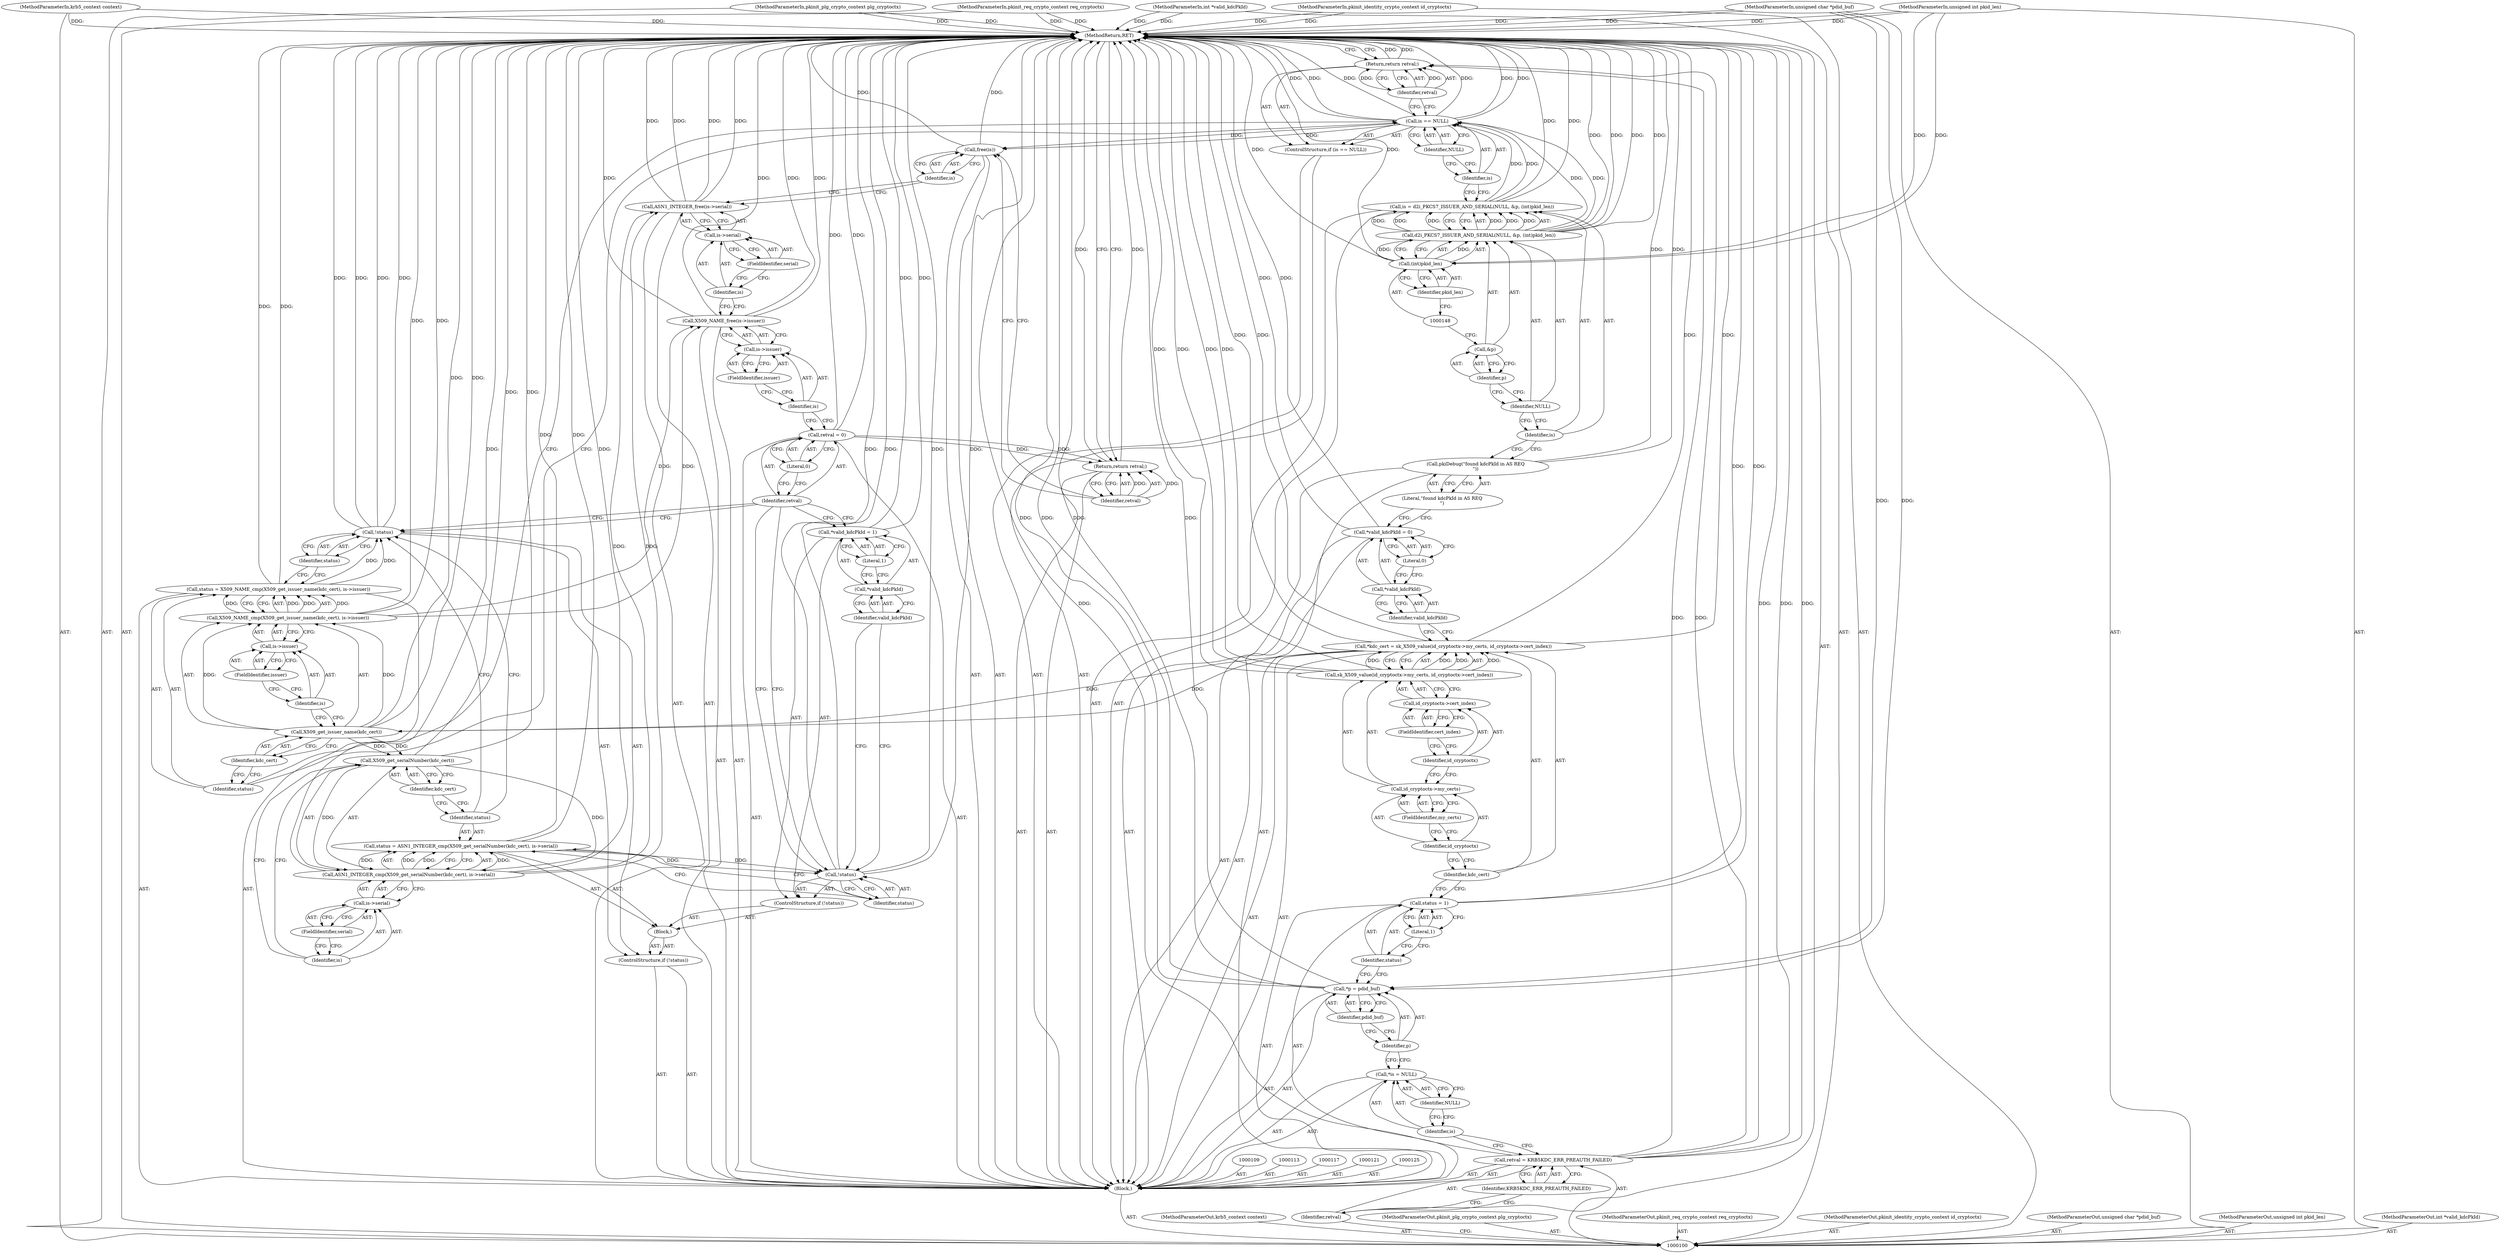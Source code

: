 digraph "0_krb5_f249555301940c6df3a2cdda13b56b5674eebc2e" {
"1000198" [label="(MethodReturn,RET)"];
"1000101" [label="(MethodParameterIn,krb5_context context)"];
"1000292" [label="(MethodParameterOut,krb5_context context)"];
"1000114" [label="(Call,*is = NULL)"];
"1000115" [label="(Identifier,is)"];
"1000116" [label="(Identifier,NULL)"];
"1000118" [label="(Call,*p = pdid_buf)"];
"1000119" [label="(Identifier,p)"];
"1000120" [label="(Identifier,pdid_buf)"];
"1000124" [label="(Literal,1)"];
"1000122" [label="(Call,status = 1)"];
"1000123" [label="(Identifier,status)"];
"1000127" [label="(Identifier,kdc_cert)"];
"1000128" [label="(Call,sk_X509_value(id_cryptoctx->my_certs, id_cryptoctx->cert_index))"];
"1000129" [label="(Call,id_cryptoctx->my_certs)"];
"1000130" [label="(Identifier,id_cryptoctx)"];
"1000131" [label="(FieldIdentifier,my_certs)"];
"1000132" [label="(Call,id_cryptoctx->cert_index)"];
"1000133" [label="(Identifier,id_cryptoctx)"];
"1000134" [label="(FieldIdentifier,cert_index)"];
"1000126" [label="(Call,*kdc_cert = sk_X509_value(id_cryptoctx->my_certs, id_cryptoctx->cert_index))"];
"1000138" [label="(Literal,0)"];
"1000135" [label="(Call,*valid_kdcPkId = 0)"];
"1000136" [label="(Call,*valid_kdcPkId)"];
"1000137" [label="(Identifier,valid_kdcPkId)"];
"1000140" [label="(Literal,\"found kdcPkId in AS REQ\n\")"];
"1000139" [label="(Call,pkiDebug(\"found kdcPkId in AS REQ\n\"))"];
"1000143" [label="(Call,d2i_PKCS7_ISSUER_AND_SERIAL(NULL, &p, (int)pkid_len))"];
"1000144" [label="(Identifier,NULL)"];
"1000145" [label="(Call,&p)"];
"1000146" [label="(Identifier,p)"];
"1000147" [label="(Call,(int)pkid_len)"];
"1000141" [label="(Call,is = d2i_PKCS7_ISSUER_AND_SERIAL(NULL, &p, (int)pkid_len))"];
"1000142" [label="(Identifier,is)"];
"1000149" [label="(Identifier,pkid_len)"];
"1000153" [label="(Identifier,NULL)"];
"1000150" [label="(ControlStructure,if (is == NULL))"];
"1000151" [label="(Call,is == NULL)"];
"1000152" [label="(Identifier,is)"];
"1000155" [label="(Identifier,retval)"];
"1000154" [label="(Return,return retval;)"];
"1000102" [label="(MethodParameterIn,pkinit_plg_crypto_context plg_cryptoctx)"];
"1000293" [label="(MethodParameterOut,pkinit_plg_crypto_context plg_cryptoctx)"];
"1000158" [label="(Call,X509_NAME_cmp(X509_get_issuer_name(kdc_cert), is->issuer))"];
"1000159" [label="(Call,X509_get_issuer_name(kdc_cert))"];
"1000160" [label="(Identifier,kdc_cert)"];
"1000156" [label="(Call,status = X509_NAME_cmp(X509_get_issuer_name(kdc_cert), is->issuer))"];
"1000157" [label="(Identifier,status)"];
"1000161" [label="(Call,is->issuer)"];
"1000162" [label="(Identifier,is)"];
"1000163" [label="(FieldIdentifier,issuer)"];
"1000166" [label="(Identifier,status)"];
"1000167" [label="(Block,)"];
"1000164" [label="(ControlStructure,if (!status))"];
"1000165" [label="(Call,!status)"];
"1000170" [label="(Call,ASN1_INTEGER_cmp(X509_get_serialNumber(kdc_cert), is->serial))"];
"1000171" [label="(Call,X509_get_serialNumber(kdc_cert))"];
"1000172" [label="(Identifier,kdc_cert)"];
"1000173" [label="(Call,is->serial)"];
"1000174" [label="(Identifier,is)"];
"1000175" [label="(FieldIdentifier,serial)"];
"1000168" [label="(Call,status = ASN1_INTEGER_cmp(X509_get_serialNumber(kdc_cert), is->serial))"];
"1000169" [label="(Identifier,status)"];
"1000177" [label="(Call,!status)"];
"1000178" [label="(Identifier,status)"];
"1000176" [label="(ControlStructure,if (!status))"];
"1000179" [label="(Call,*valid_kdcPkId = 1)"];
"1000180" [label="(Call,*valid_kdcPkId)"];
"1000181" [label="(Identifier,valid_kdcPkId)"];
"1000182" [label="(Literal,1)"];
"1000185" [label="(Literal,0)"];
"1000183" [label="(Call,retval = 0)"];
"1000184" [label="(Identifier,retval)"];
"1000187" [label="(Call,is->issuer)"];
"1000188" [label="(Identifier,is)"];
"1000189" [label="(FieldIdentifier,issuer)"];
"1000186" [label="(Call,X509_NAME_free(is->issuer))"];
"1000103" [label="(MethodParameterIn,pkinit_req_crypto_context req_cryptoctx)"];
"1000294" [label="(MethodParameterOut,pkinit_req_crypto_context req_cryptoctx)"];
"1000191" [label="(Call,is->serial)"];
"1000192" [label="(Identifier,is)"];
"1000193" [label="(FieldIdentifier,serial)"];
"1000190" [label="(Call,ASN1_INTEGER_free(is->serial))"];
"1000195" [label="(Identifier,is)"];
"1000194" [label="(Call,free(is))"];
"1000197" [label="(Identifier,retval)"];
"1000196" [label="(Return,return retval;)"];
"1000104" [label="(MethodParameterIn,pkinit_identity_crypto_context id_cryptoctx)"];
"1000295" [label="(MethodParameterOut,pkinit_identity_crypto_context id_cryptoctx)"];
"1000105" [label="(MethodParameterIn,unsigned char *pdid_buf)"];
"1000296" [label="(MethodParameterOut,unsigned char *pdid_buf)"];
"1000106" [label="(MethodParameterIn,unsigned int pkid_len)"];
"1000297" [label="(MethodParameterOut,unsigned int pkid_len)"];
"1000107" [label="(MethodParameterIn,int *valid_kdcPkId)"];
"1000298" [label="(MethodParameterOut,int *valid_kdcPkId)"];
"1000108" [label="(Block,)"];
"1000110" [label="(Call,retval = KRB5KDC_ERR_PREAUTH_FAILED)"];
"1000111" [label="(Identifier,retval)"];
"1000112" [label="(Identifier,KRB5KDC_ERR_PREAUTH_FAILED)"];
"1000198" -> "1000100"  [label="AST: "];
"1000198" -> "1000154"  [label="CFG: "];
"1000198" -> "1000196"  [label="CFG: "];
"1000196" -> "1000198"  [label="DDG: "];
"1000190" -> "1000198"  [label="DDG: "];
"1000190" -> "1000198"  [label="DDG: "];
"1000105" -> "1000198"  [label="DDG: "];
"1000147" -> "1000198"  [label="DDG: "];
"1000118" -> "1000198"  [label="DDG: "];
"1000118" -> "1000198"  [label="DDG: "];
"1000106" -> "1000198"  [label="DDG: "];
"1000165" -> "1000198"  [label="DDG: "];
"1000165" -> "1000198"  [label="DDG: "];
"1000177" -> "1000198"  [label="DDG: "];
"1000177" -> "1000198"  [label="DDG: "];
"1000158" -> "1000198"  [label="DDG: "];
"1000186" -> "1000198"  [label="DDG: "];
"1000186" -> "1000198"  [label="DDG: "];
"1000171" -> "1000198"  [label="DDG: "];
"1000107" -> "1000198"  [label="DDG: "];
"1000151" -> "1000198"  [label="DDG: "];
"1000151" -> "1000198"  [label="DDG: "];
"1000151" -> "1000198"  [label="DDG: "];
"1000104" -> "1000198"  [label="DDG: "];
"1000159" -> "1000198"  [label="DDG: "];
"1000122" -> "1000198"  [label="DDG: "];
"1000128" -> "1000198"  [label="DDG: "];
"1000128" -> "1000198"  [label="DDG: "];
"1000139" -> "1000198"  [label="DDG: "];
"1000194" -> "1000198"  [label="DDG: "];
"1000183" -> "1000198"  [label="DDG: "];
"1000156" -> "1000198"  [label="DDG: "];
"1000103" -> "1000198"  [label="DDG: "];
"1000179" -> "1000198"  [label="DDG: "];
"1000126" -> "1000198"  [label="DDG: "];
"1000126" -> "1000198"  [label="DDG: "];
"1000102" -> "1000198"  [label="DDG: "];
"1000110" -> "1000198"  [label="DDG: "];
"1000110" -> "1000198"  [label="DDG: "];
"1000101" -> "1000198"  [label="DDG: "];
"1000141" -> "1000198"  [label="DDG: "];
"1000135" -> "1000198"  [label="DDG: "];
"1000143" -> "1000198"  [label="DDG: "];
"1000143" -> "1000198"  [label="DDG: "];
"1000170" -> "1000198"  [label="DDG: "];
"1000168" -> "1000198"  [label="DDG: "];
"1000154" -> "1000198"  [label="DDG: "];
"1000101" -> "1000100"  [label="AST: "];
"1000101" -> "1000198"  [label="DDG: "];
"1000292" -> "1000100"  [label="AST: "];
"1000114" -> "1000108"  [label="AST: "];
"1000114" -> "1000116"  [label="CFG: "];
"1000115" -> "1000114"  [label="AST: "];
"1000116" -> "1000114"  [label="AST: "];
"1000119" -> "1000114"  [label="CFG: "];
"1000115" -> "1000114"  [label="AST: "];
"1000115" -> "1000110"  [label="CFG: "];
"1000116" -> "1000115"  [label="CFG: "];
"1000116" -> "1000114"  [label="AST: "];
"1000116" -> "1000115"  [label="CFG: "];
"1000114" -> "1000116"  [label="CFG: "];
"1000118" -> "1000108"  [label="AST: "];
"1000118" -> "1000120"  [label="CFG: "];
"1000119" -> "1000118"  [label="AST: "];
"1000120" -> "1000118"  [label="AST: "];
"1000123" -> "1000118"  [label="CFG: "];
"1000118" -> "1000198"  [label="DDG: "];
"1000118" -> "1000198"  [label="DDG: "];
"1000105" -> "1000118"  [label="DDG: "];
"1000119" -> "1000118"  [label="AST: "];
"1000119" -> "1000114"  [label="CFG: "];
"1000120" -> "1000119"  [label="CFG: "];
"1000120" -> "1000118"  [label="AST: "];
"1000120" -> "1000119"  [label="CFG: "];
"1000118" -> "1000120"  [label="CFG: "];
"1000124" -> "1000122"  [label="AST: "];
"1000124" -> "1000123"  [label="CFG: "];
"1000122" -> "1000124"  [label="CFG: "];
"1000122" -> "1000108"  [label="AST: "];
"1000122" -> "1000124"  [label="CFG: "];
"1000123" -> "1000122"  [label="AST: "];
"1000124" -> "1000122"  [label="AST: "];
"1000127" -> "1000122"  [label="CFG: "];
"1000122" -> "1000198"  [label="DDG: "];
"1000123" -> "1000122"  [label="AST: "];
"1000123" -> "1000118"  [label="CFG: "];
"1000124" -> "1000123"  [label="CFG: "];
"1000127" -> "1000126"  [label="AST: "];
"1000127" -> "1000122"  [label="CFG: "];
"1000130" -> "1000127"  [label="CFG: "];
"1000128" -> "1000126"  [label="AST: "];
"1000128" -> "1000132"  [label="CFG: "];
"1000129" -> "1000128"  [label="AST: "];
"1000132" -> "1000128"  [label="AST: "];
"1000126" -> "1000128"  [label="CFG: "];
"1000128" -> "1000198"  [label="DDG: "];
"1000128" -> "1000198"  [label="DDG: "];
"1000128" -> "1000126"  [label="DDG: "];
"1000128" -> "1000126"  [label="DDG: "];
"1000129" -> "1000128"  [label="AST: "];
"1000129" -> "1000131"  [label="CFG: "];
"1000130" -> "1000129"  [label="AST: "];
"1000131" -> "1000129"  [label="AST: "];
"1000133" -> "1000129"  [label="CFG: "];
"1000130" -> "1000129"  [label="AST: "];
"1000130" -> "1000127"  [label="CFG: "];
"1000131" -> "1000130"  [label="CFG: "];
"1000131" -> "1000129"  [label="AST: "];
"1000131" -> "1000130"  [label="CFG: "];
"1000129" -> "1000131"  [label="CFG: "];
"1000132" -> "1000128"  [label="AST: "];
"1000132" -> "1000134"  [label="CFG: "];
"1000133" -> "1000132"  [label="AST: "];
"1000134" -> "1000132"  [label="AST: "];
"1000128" -> "1000132"  [label="CFG: "];
"1000133" -> "1000132"  [label="AST: "];
"1000133" -> "1000129"  [label="CFG: "];
"1000134" -> "1000133"  [label="CFG: "];
"1000134" -> "1000132"  [label="AST: "];
"1000134" -> "1000133"  [label="CFG: "];
"1000132" -> "1000134"  [label="CFG: "];
"1000126" -> "1000108"  [label="AST: "];
"1000126" -> "1000128"  [label="CFG: "];
"1000127" -> "1000126"  [label="AST: "];
"1000128" -> "1000126"  [label="AST: "];
"1000137" -> "1000126"  [label="CFG: "];
"1000126" -> "1000198"  [label="DDG: "];
"1000126" -> "1000198"  [label="DDG: "];
"1000128" -> "1000126"  [label="DDG: "];
"1000128" -> "1000126"  [label="DDG: "];
"1000126" -> "1000159"  [label="DDG: "];
"1000138" -> "1000135"  [label="AST: "];
"1000138" -> "1000136"  [label="CFG: "];
"1000135" -> "1000138"  [label="CFG: "];
"1000135" -> "1000108"  [label="AST: "];
"1000135" -> "1000138"  [label="CFG: "];
"1000136" -> "1000135"  [label="AST: "];
"1000138" -> "1000135"  [label="AST: "];
"1000140" -> "1000135"  [label="CFG: "];
"1000135" -> "1000198"  [label="DDG: "];
"1000136" -> "1000135"  [label="AST: "];
"1000136" -> "1000137"  [label="CFG: "];
"1000137" -> "1000136"  [label="AST: "];
"1000138" -> "1000136"  [label="CFG: "];
"1000137" -> "1000136"  [label="AST: "];
"1000137" -> "1000126"  [label="CFG: "];
"1000136" -> "1000137"  [label="CFG: "];
"1000140" -> "1000139"  [label="AST: "];
"1000140" -> "1000135"  [label="CFG: "];
"1000139" -> "1000140"  [label="CFG: "];
"1000139" -> "1000108"  [label="AST: "];
"1000139" -> "1000140"  [label="CFG: "];
"1000140" -> "1000139"  [label="AST: "];
"1000142" -> "1000139"  [label="CFG: "];
"1000139" -> "1000198"  [label="DDG: "];
"1000143" -> "1000141"  [label="AST: "];
"1000143" -> "1000147"  [label="CFG: "];
"1000144" -> "1000143"  [label="AST: "];
"1000145" -> "1000143"  [label="AST: "];
"1000147" -> "1000143"  [label="AST: "];
"1000141" -> "1000143"  [label="CFG: "];
"1000143" -> "1000198"  [label="DDG: "];
"1000143" -> "1000198"  [label="DDG: "];
"1000143" -> "1000141"  [label="DDG: "];
"1000143" -> "1000141"  [label="DDG: "];
"1000143" -> "1000141"  [label="DDG: "];
"1000147" -> "1000143"  [label="DDG: "];
"1000143" -> "1000151"  [label="DDG: "];
"1000144" -> "1000143"  [label="AST: "];
"1000144" -> "1000142"  [label="CFG: "];
"1000146" -> "1000144"  [label="CFG: "];
"1000145" -> "1000143"  [label="AST: "];
"1000145" -> "1000146"  [label="CFG: "];
"1000146" -> "1000145"  [label="AST: "];
"1000148" -> "1000145"  [label="CFG: "];
"1000146" -> "1000145"  [label="AST: "];
"1000146" -> "1000144"  [label="CFG: "];
"1000145" -> "1000146"  [label="CFG: "];
"1000147" -> "1000143"  [label="AST: "];
"1000147" -> "1000149"  [label="CFG: "];
"1000148" -> "1000147"  [label="AST: "];
"1000149" -> "1000147"  [label="AST: "];
"1000143" -> "1000147"  [label="CFG: "];
"1000147" -> "1000198"  [label="DDG: "];
"1000147" -> "1000143"  [label="DDG: "];
"1000106" -> "1000147"  [label="DDG: "];
"1000141" -> "1000108"  [label="AST: "];
"1000141" -> "1000143"  [label="CFG: "];
"1000142" -> "1000141"  [label="AST: "];
"1000143" -> "1000141"  [label="AST: "];
"1000152" -> "1000141"  [label="CFG: "];
"1000141" -> "1000198"  [label="DDG: "];
"1000143" -> "1000141"  [label="DDG: "];
"1000143" -> "1000141"  [label="DDG: "];
"1000143" -> "1000141"  [label="DDG: "];
"1000141" -> "1000151"  [label="DDG: "];
"1000142" -> "1000141"  [label="AST: "];
"1000142" -> "1000139"  [label="CFG: "];
"1000144" -> "1000142"  [label="CFG: "];
"1000149" -> "1000147"  [label="AST: "];
"1000149" -> "1000148"  [label="CFG: "];
"1000147" -> "1000149"  [label="CFG: "];
"1000153" -> "1000151"  [label="AST: "];
"1000153" -> "1000152"  [label="CFG: "];
"1000151" -> "1000153"  [label="CFG: "];
"1000150" -> "1000108"  [label="AST: "];
"1000151" -> "1000150"  [label="AST: "];
"1000154" -> "1000150"  [label="AST: "];
"1000151" -> "1000150"  [label="AST: "];
"1000151" -> "1000153"  [label="CFG: "];
"1000152" -> "1000151"  [label="AST: "];
"1000153" -> "1000151"  [label="AST: "];
"1000155" -> "1000151"  [label="CFG: "];
"1000157" -> "1000151"  [label="CFG: "];
"1000151" -> "1000198"  [label="DDG: "];
"1000151" -> "1000198"  [label="DDG: "];
"1000151" -> "1000198"  [label="DDG: "];
"1000141" -> "1000151"  [label="DDG: "];
"1000143" -> "1000151"  [label="DDG: "];
"1000151" -> "1000194"  [label="DDG: "];
"1000152" -> "1000151"  [label="AST: "];
"1000152" -> "1000141"  [label="CFG: "];
"1000153" -> "1000152"  [label="CFG: "];
"1000155" -> "1000154"  [label="AST: "];
"1000155" -> "1000151"  [label="CFG: "];
"1000154" -> "1000155"  [label="CFG: "];
"1000155" -> "1000154"  [label="DDG: "];
"1000154" -> "1000150"  [label="AST: "];
"1000154" -> "1000155"  [label="CFG: "];
"1000155" -> "1000154"  [label="AST: "];
"1000198" -> "1000154"  [label="CFG: "];
"1000154" -> "1000198"  [label="DDG: "];
"1000155" -> "1000154"  [label="DDG: "];
"1000110" -> "1000154"  [label="DDG: "];
"1000102" -> "1000100"  [label="AST: "];
"1000102" -> "1000198"  [label="DDG: "];
"1000293" -> "1000100"  [label="AST: "];
"1000158" -> "1000156"  [label="AST: "];
"1000158" -> "1000161"  [label="CFG: "];
"1000159" -> "1000158"  [label="AST: "];
"1000161" -> "1000158"  [label="AST: "];
"1000156" -> "1000158"  [label="CFG: "];
"1000158" -> "1000198"  [label="DDG: "];
"1000158" -> "1000156"  [label="DDG: "];
"1000158" -> "1000156"  [label="DDG: "];
"1000159" -> "1000158"  [label="DDG: "];
"1000158" -> "1000186"  [label="DDG: "];
"1000159" -> "1000158"  [label="AST: "];
"1000159" -> "1000160"  [label="CFG: "];
"1000160" -> "1000159"  [label="AST: "];
"1000162" -> "1000159"  [label="CFG: "];
"1000159" -> "1000198"  [label="DDG: "];
"1000159" -> "1000158"  [label="DDG: "];
"1000126" -> "1000159"  [label="DDG: "];
"1000159" -> "1000171"  [label="DDG: "];
"1000160" -> "1000159"  [label="AST: "];
"1000160" -> "1000157"  [label="CFG: "];
"1000159" -> "1000160"  [label="CFG: "];
"1000156" -> "1000108"  [label="AST: "];
"1000156" -> "1000158"  [label="CFG: "];
"1000157" -> "1000156"  [label="AST: "];
"1000158" -> "1000156"  [label="AST: "];
"1000166" -> "1000156"  [label="CFG: "];
"1000156" -> "1000198"  [label="DDG: "];
"1000158" -> "1000156"  [label="DDG: "];
"1000158" -> "1000156"  [label="DDG: "];
"1000156" -> "1000165"  [label="DDG: "];
"1000157" -> "1000156"  [label="AST: "];
"1000157" -> "1000151"  [label="CFG: "];
"1000160" -> "1000157"  [label="CFG: "];
"1000161" -> "1000158"  [label="AST: "];
"1000161" -> "1000163"  [label="CFG: "];
"1000162" -> "1000161"  [label="AST: "];
"1000163" -> "1000161"  [label="AST: "];
"1000158" -> "1000161"  [label="CFG: "];
"1000162" -> "1000161"  [label="AST: "];
"1000162" -> "1000159"  [label="CFG: "];
"1000163" -> "1000162"  [label="CFG: "];
"1000163" -> "1000161"  [label="AST: "];
"1000163" -> "1000162"  [label="CFG: "];
"1000161" -> "1000163"  [label="CFG: "];
"1000166" -> "1000165"  [label="AST: "];
"1000166" -> "1000156"  [label="CFG: "];
"1000165" -> "1000166"  [label="CFG: "];
"1000167" -> "1000164"  [label="AST: "];
"1000168" -> "1000167"  [label="AST: "];
"1000176" -> "1000167"  [label="AST: "];
"1000164" -> "1000108"  [label="AST: "];
"1000165" -> "1000164"  [label="AST: "];
"1000167" -> "1000164"  [label="AST: "];
"1000165" -> "1000164"  [label="AST: "];
"1000165" -> "1000166"  [label="CFG: "];
"1000166" -> "1000165"  [label="AST: "];
"1000169" -> "1000165"  [label="CFG: "];
"1000184" -> "1000165"  [label="CFG: "];
"1000165" -> "1000198"  [label="DDG: "];
"1000165" -> "1000198"  [label="DDG: "];
"1000156" -> "1000165"  [label="DDG: "];
"1000170" -> "1000168"  [label="AST: "];
"1000170" -> "1000173"  [label="CFG: "];
"1000171" -> "1000170"  [label="AST: "];
"1000173" -> "1000170"  [label="AST: "];
"1000168" -> "1000170"  [label="CFG: "];
"1000170" -> "1000198"  [label="DDG: "];
"1000170" -> "1000168"  [label="DDG: "];
"1000170" -> "1000168"  [label="DDG: "];
"1000171" -> "1000170"  [label="DDG: "];
"1000170" -> "1000190"  [label="DDG: "];
"1000171" -> "1000170"  [label="AST: "];
"1000171" -> "1000172"  [label="CFG: "];
"1000172" -> "1000171"  [label="AST: "];
"1000174" -> "1000171"  [label="CFG: "];
"1000171" -> "1000198"  [label="DDG: "];
"1000171" -> "1000170"  [label="DDG: "];
"1000159" -> "1000171"  [label="DDG: "];
"1000172" -> "1000171"  [label="AST: "];
"1000172" -> "1000169"  [label="CFG: "];
"1000171" -> "1000172"  [label="CFG: "];
"1000173" -> "1000170"  [label="AST: "];
"1000173" -> "1000175"  [label="CFG: "];
"1000174" -> "1000173"  [label="AST: "];
"1000175" -> "1000173"  [label="AST: "];
"1000170" -> "1000173"  [label="CFG: "];
"1000174" -> "1000173"  [label="AST: "];
"1000174" -> "1000171"  [label="CFG: "];
"1000175" -> "1000174"  [label="CFG: "];
"1000175" -> "1000173"  [label="AST: "];
"1000175" -> "1000174"  [label="CFG: "];
"1000173" -> "1000175"  [label="CFG: "];
"1000168" -> "1000167"  [label="AST: "];
"1000168" -> "1000170"  [label="CFG: "];
"1000169" -> "1000168"  [label="AST: "];
"1000170" -> "1000168"  [label="AST: "];
"1000178" -> "1000168"  [label="CFG: "];
"1000168" -> "1000198"  [label="DDG: "];
"1000170" -> "1000168"  [label="DDG: "];
"1000170" -> "1000168"  [label="DDG: "];
"1000168" -> "1000177"  [label="DDG: "];
"1000169" -> "1000168"  [label="AST: "];
"1000169" -> "1000165"  [label="CFG: "];
"1000172" -> "1000169"  [label="CFG: "];
"1000177" -> "1000176"  [label="AST: "];
"1000177" -> "1000178"  [label="CFG: "];
"1000178" -> "1000177"  [label="AST: "];
"1000181" -> "1000177"  [label="CFG: "];
"1000184" -> "1000177"  [label="CFG: "];
"1000177" -> "1000198"  [label="DDG: "];
"1000177" -> "1000198"  [label="DDG: "];
"1000168" -> "1000177"  [label="DDG: "];
"1000178" -> "1000177"  [label="AST: "];
"1000178" -> "1000168"  [label="CFG: "];
"1000177" -> "1000178"  [label="CFG: "];
"1000176" -> "1000167"  [label="AST: "];
"1000177" -> "1000176"  [label="AST: "];
"1000179" -> "1000176"  [label="AST: "];
"1000179" -> "1000176"  [label="AST: "];
"1000179" -> "1000182"  [label="CFG: "];
"1000180" -> "1000179"  [label="AST: "];
"1000182" -> "1000179"  [label="AST: "];
"1000184" -> "1000179"  [label="CFG: "];
"1000179" -> "1000198"  [label="DDG: "];
"1000180" -> "1000179"  [label="AST: "];
"1000180" -> "1000181"  [label="CFG: "];
"1000181" -> "1000180"  [label="AST: "];
"1000182" -> "1000180"  [label="CFG: "];
"1000181" -> "1000180"  [label="AST: "];
"1000181" -> "1000177"  [label="CFG: "];
"1000180" -> "1000181"  [label="CFG: "];
"1000182" -> "1000179"  [label="AST: "];
"1000182" -> "1000180"  [label="CFG: "];
"1000179" -> "1000182"  [label="CFG: "];
"1000185" -> "1000183"  [label="AST: "];
"1000185" -> "1000184"  [label="CFG: "];
"1000183" -> "1000185"  [label="CFG: "];
"1000183" -> "1000108"  [label="AST: "];
"1000183" -> "1000185"  [label="CFG: "];
"1000184" -> "1000183"  [label="AST: "];
"1000185" -> "1000183"  [label="AST: "];
"1000188" -> "1000183"  [label="CFG: "];
"1000183" -> "1000198"  [label="DDG: "];
"1000183" -> "1000196"  [label="DDG: "];
"1000184" -> "1000183"  [label="AST: "];
"1000184" -> "1000179"  [label="CFG: "];
"1000184" -> "1000177"  [label="CFG: "];
"1000184" -> "1000165"  [label="CFG: "];
"1000185" -> "1000184"  [label="CFG: "];
"1000187" -> "1000186"  [label="AST: "];
"1000187" -> "1000189"  [label="CFG: "];
"1000188" -> "1000187"  [label="AST: "];
"1000189" -> "1000187"  [label="AST: "];
"1000186" -> "1000187"  [label="CFG: "];
"1000188" -> "1000187"  [label="AST: "];
"1000188" -> "1000183"  [label="CFG: "];
"1000189" -> "1000188"  [label="CFG: "];
"1000189" -> "1000187"  [label="AST: "];
"1000189" -> "1000188"  [label="CFG: "];
"1000187" -> "1000189"  [label="CFG: "];
"1000186" -> "1000108"  [label="AST: "];
"1000186" -> "1000187"  [label="CFG: "];
"1000187" -> "1000186"  [label="AST: "];
"1000192" -> "1000186"  [label="CFG: "];
"1000186" -> "1000198"  [label="DDG: "];
"1000186" -> "1000198"  [label="DDG: "];
"1000158" -> "1000186"  [label="DDG: "];
"1000103" -> "1000100"  [label="AST: "];
"1000103" -> "1000198"  [label="DDG: "];
"1000294" -> "1000100"  [label="AST: "];
"1000191" -> "1000190"  [label="AST: "];
"1000191" -> "1000193"  [label="CFG: "];
"1000192" -> "1000191"  [label="AST: "];
"1000193" -> "1000191"  [label="AST: "];
"1000190" -> "1000191"  [label="CFG: "];
"1000192" -> "1000191"  [label="AST: "];
"1000192" -> "1000186"  [label="CFG: "];
"1000193" -> "1000192"  [label="CFG: "];
"1000193" -> "1000191"  [label="AST: "];
"1000193" -> "1000192"  [label="CFG: "];
"1000191" -> "1000193"  [label="CFG: "];
"1000190" -> "1000108"  [label="AST: "];
"1000190" -> "1000191"  [label="CFG: "];
"1000191" -> "1000190"  [label="AST: "];
"1000195" -> "1000190"  [label="CFG: "];
"1000190" -> "1000198"  [label="DDG: "];
"1000190" -> "1000198"  [label="DDG: "];
"1000170" -> "1000190"  [label="DDG: "];
"1000195" -> "1000194"  [label="AST: "];
"1000195" -> "1000190"  [label="CFG: "];
"1000194" -> "1000195"  [label="CFG: "];
"1000194" -> "1000108"  [label="AST: "];
"1000194" -> "1000195"  [label="CFG: "];
"1000195" -> "1000194"  [label="AST: "];
"1000197" -> "1000194"  [label="CFG: "];
"1000194" -> "1000198"  [label="DDG: "];
"1000151" -> "1000194"  [label="DDG: "];
"1000197" -> "1000196"  [label="AST: "];
"1000197" -> "1000194"  [label="CFG: "];
"1000196" -> "1000197"  [label="CFG: "];
"1000197" -> "1000196"  [label="DDG: "];
"1000196" -> "1000108"  [label="AST: "];
"1000196" -> "1000197"  [label="CFG: "];
"1000197" -> "1000196"  [label="AST: "];
"1000198" -> "1000196"  [label="CFG: "];
"1000196" -> "1000198"  [label="DDG: "];
"1000197" -> "1000196"  [label="DDG: "];
"1000183" -> "1000196"  [label="DDG: "];
"1000104" -> "1000100"  [label="AST: "];
"1000104" -> "1000198"  [label="DDG: "];
"1000295" -> "1000100"  [label="AST: "];
"1000105" -> "1000100"  [label="AST: "];
"1000105" -> "1000198"  [label="DDG: "];
"1000105" -> "1000118"  [label="DDG: "];
"1000296" -> "1000100"  [label="AST: "];
"1000106" -> "1000100"  [label="AST: "];
"1000106" -> "1000198"  [label="DDG: "];
"1000106" -> "1000147"  [label="DDG: "];
"1000297" -> "1000100"  [label="AST: "];
"1000107" -> "1000100"  [label="AST: "];
"1000107" -> "1000198"  [label="DDG: "];
"1000298" -> "1000100"  [label="AST: "];
"1000108" -> "1000100"  [label="AST: "];
"1000109" -> "1000108"  [label="AST: "];
"1000110" -> "1000108"  [label="AST: "];
"1000113" -> "1000108"  [label="AST: "];
"1000114" -> "1000108"  [label="AST: "];
"1000117" -> "1000108"  [label="AST: "];
"1000118" -> "1000108"  [label="AST: "];
"1000121" -> "1000108"  [label="AST: "];
"1000122" -> "1000108"  [label="AST: "];
"1000125" -> "1000108"  [label="AST: "];
"1000126" -> "1000108"  [label="AST: "];
"1000135" -> "1000108"  [label="AST: "];
"1000139" -> "1000108"  [label="AST: "];
"1000141" -> "1000108"  [label="AST: "];
"1000150" -> "1000108"  [label="AST: "];
"1000156" -> "1000108"  [label="AST: "];
"1000164" -> "1000108"  [label="AST: "];
"1000183" -> "1000108"  [label="AST: "];
"1000186" -> "1000108"  [label="AST: "];
"1000190" -> "1000108"  [label="AST: "];
"1000194" -> "1000108"  [label="AST: "];
"1000196" -> "1000108"  [label="AST: "];
"1000110" -> "1000108"  [label="AST: "];
"1000110" -> "1000112"  [label="CFG: "];
"1000111" -> "1000110"  [label="AST: "];
"1000112" -> "1000110"  [label="AST: "];
"1000115" -> "1000110"  [label="CFG: "];
"1000110" -> "1000198"  [label="DDG: "];
"1000110" -> "1000198"  [label="DDG: "];
"1000110" -> "1000154"  [label="DDG: "];
"1000111" -> "1000110"  [label="AST: "];
"1000111" -> "1000100"  [label="CFG: "];
"1000112" -> "1000111"  [label="CFG: "];
"1000112" -> "1000110"  [label="AST: "];
"1000112" -> "1000111"  [label="CFG: "];
"1000110" -> "1000112"  [label="CFG: "];
}
